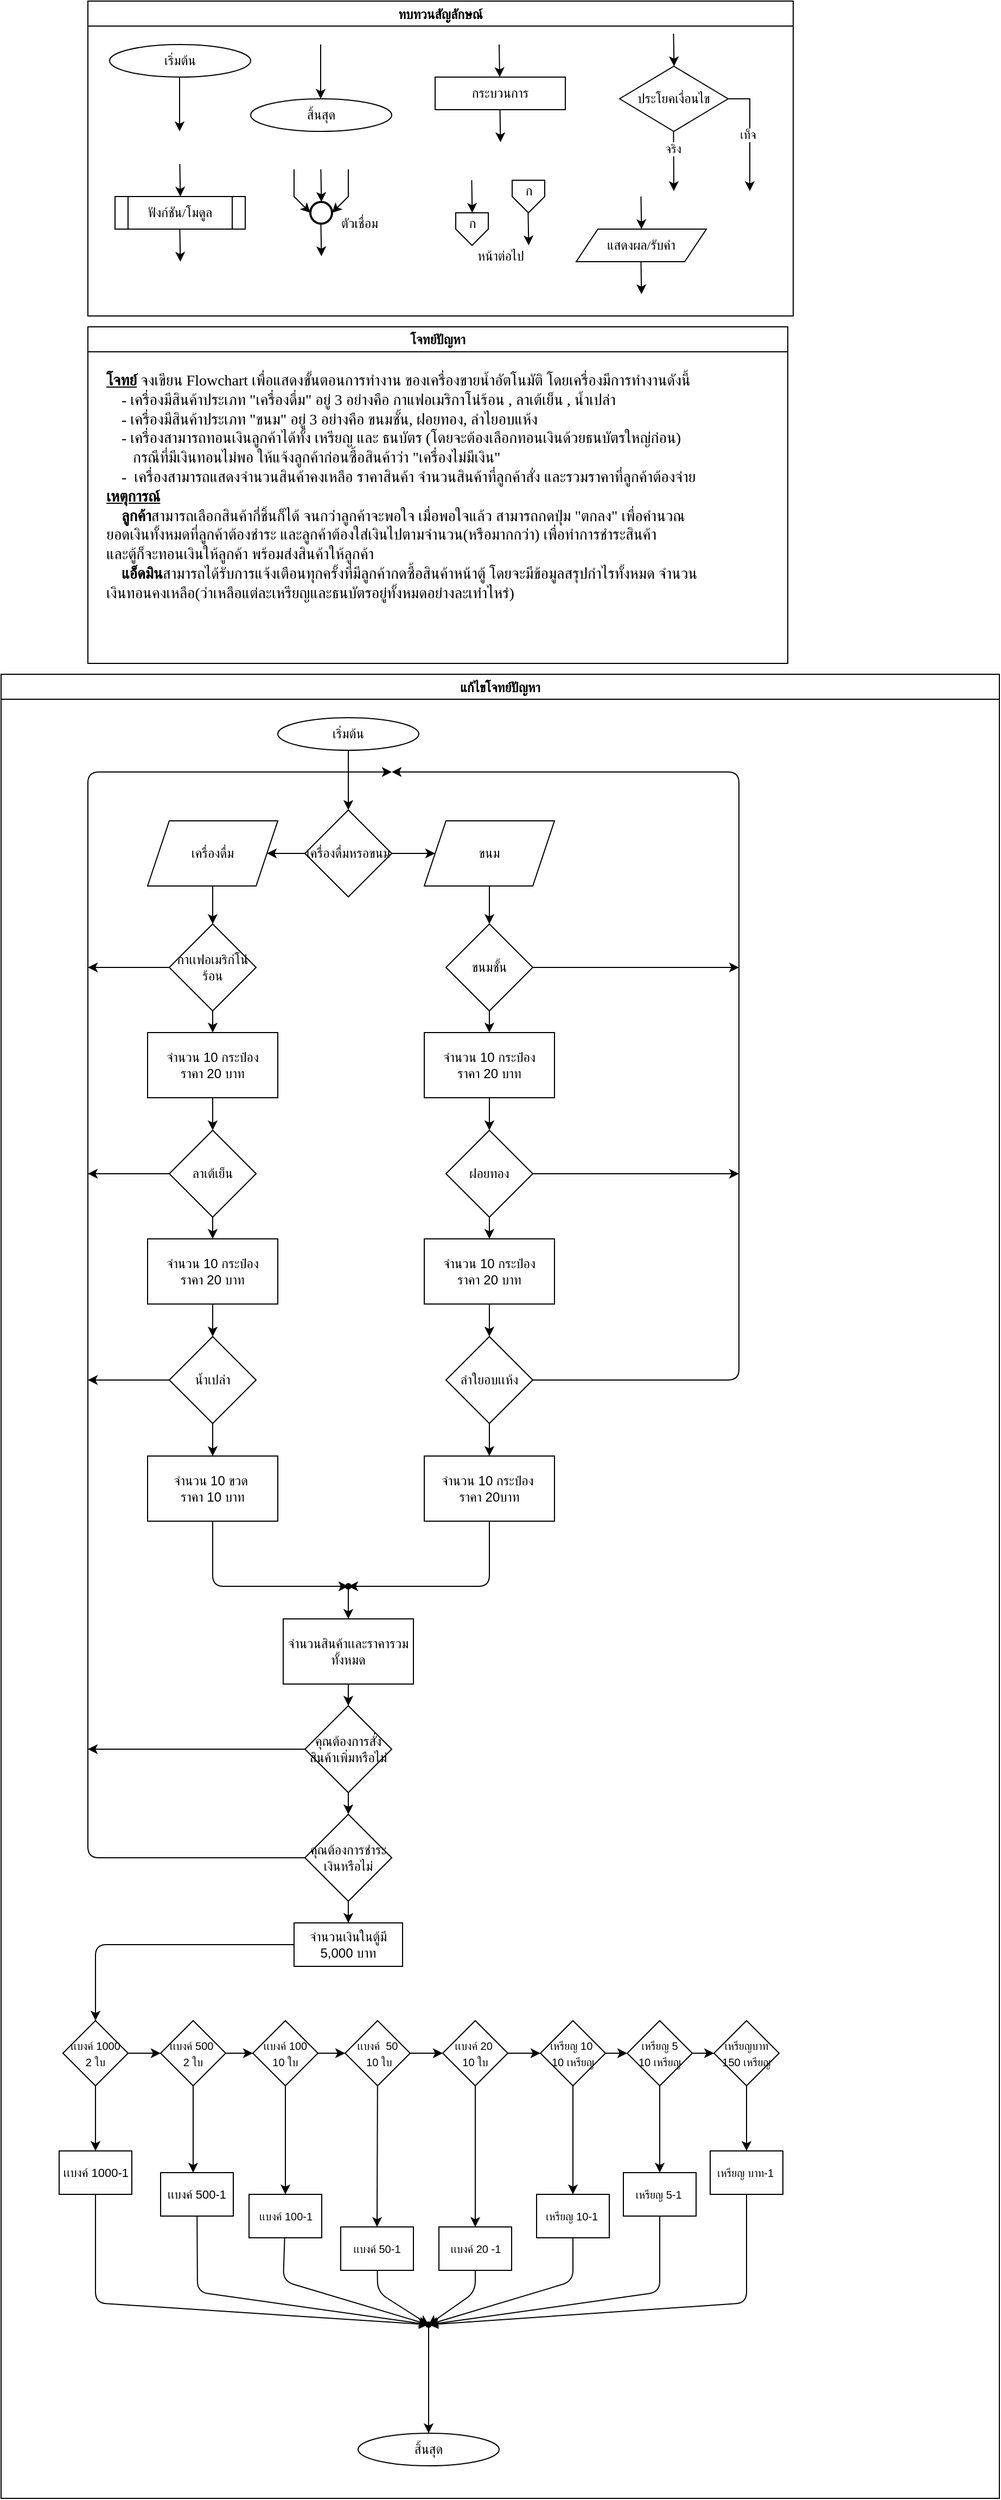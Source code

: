<mxfile>
    <diagram id="C5RBs43oDa-KdzZeNtuy" name="Page-1">
        <mxGraphModel dx="1875" dy="568" grid="1" gridSize="10" guides="1" tooltips="1" connect="1" arrows="1" fold="1" page="1" pageScale="1" pageWidth="827" pageHeight="1169" math="0" shadow="0">
            <root>
                <mxCell id="WIyWlLk6GJQsqaUBKTNV-0"/>
                <mxCell id="WIyWlLk6GJQsqaUBKTNV-1" parent="WIyWlLk6GJQsqaUBKTNV-0"/>
                <mxCell id="M7CGMbNuYNeq0SnUNNgH-6" value="ทบทวนสัญลักษณ์" style="swimlane;fontFamily=Sarabun;fontSource=https%3A%2F%2Ffonts.googleapis.com%2Fcss%3Ffamily%3DSarabun;" parent="WIyWlLk6GJQsqaUBKTNV-1" vertex="1">
                    <mxGeometry x="-720" y="20" width="650" height="290" as="geometry"/>
                </mxCell>
                <mxCell id="M7CGMbNuYNeq0SnUNNgH-2" value="&lt;font data-font-src=&quot;https://fonts.googleapis.com/css?family=Sarabun&quot; face=&quot;Sarabun&quot;&gt;เริ่มต้น&lt;/font&gt;" style="ellipse;whiteSpace=wrap;html=1;" parent="M7CGMbNuYNeq0SnUNNgH-6" vertex="1">
                    <mxGeometry x="20" y="40" width="130" height="30" as="geometry"/>
                </mxCell>
                <mxCell id="M7CGMbNuYNeq0SnUNNgH-5" value="" style="endArrow=classic;html=1;rounded=0;" parent="M7CGMbNuYNeq0SnUNNgH-6" edge="1">
                    <mxGeometry width="50" height="50" relative="1" as="geometry">
                        <mxPoint x="84.5" y="70" as="sourcePoint"/>
                        <mxPoint x="84.5" y="120" as="targetPoint"/>
                    </mxGeometry>
                </mxCell>
                <mxCell id="M7CGMbNuYNeq0SnUNNgH-3" value="&lt;font face=&quot;Sarabun&quot;&gt;สิ้นสุด&lt;/font&gt;" style="ellipse;whiteSpace=wrap;html=1;" parent="M7CGMbNuYNeq0SnUNNgH-6" vertex="1">
                    <mxGeometry x="150" y="90" width="130" height="30" as="geometry"/>
                </mxCell>
                <mxCell id="M7CGMbNuYNeq0SnUNNgH-4" value="" style="endArrow=classic;html=1;rounded=0;" parent="M7CGMbNuYNeq0SnUNNgH-6" edge="1">
                    <mxGeometry width="50" height="50" relative="1" as="geometry">
                        <mxPoint x="214.5" y="40" as="sourcePoint"/>
                        <mxPoint x="214.5" y="90" as="targetPoint"/>
                    </mxGeometry>
                </mxCell>
                <mxCell id="mvioNwK95yMqdUQ73LqQ-0" value="กระบวนการ" style="rounded=0;whiteSpace=wrap;html=1;fontFamily=Sarabun;fontSource=https%3A%2F%2Ffonts.googleapis.com%2Fcss%3Ffamily%3DSarabun;" parent="M7CGMbNuYNeq0SnUNNgH-6" vertex="1">
                    <mxGeometry x="320" y="70" width="120" height="30" as="geometry"/>
                </mxCell>
                <mxCell id="mvioNwK95yMqdUQ73LqQ-1" value="" style="endArrow=classic;html=1;rounded=0;" parent="M7CGMbNuYNeq0SnUNNgH-6" edge="1">
                    <mxGeometry width="50" height="50" relative="1" as="geometry">
                        <mxPoint x="379" y="40" as="sourcePoint"/>
                        <mxPoint x="379.5" y="70" as="targetPoint"/>
                    </mxGeometry>
                </mxCell>
                <mxCell id="mvioNwK95yMqdUQ73LqQ-2" value="" style="endArrow=classic;html=1;rounded=0;" parent="M7CGMbNuYNeq0SnUNNgH-6" edge="1">
                    <mxGeometry width="50" height="50" relative="1" as="geometry">
                        <mxPoint x="379.75" y="100" as="sourcePoint"/>
                        <mxPoint x="380.25" y="130" as="targetPoint"/>
                    </mxGeometry>
                </mxCell>
                <mxCell id="mvioNwK95yMqdUQ73LqQ-3" value="ประโยคเงื่อนไข" style="rhombus;whiteSpace=wrap;html=1;fontFamily=Sarabun;fontSource=https%3A%2F%2Ffonts.googleapis.com%2Fcss%3Ffamily%3DSarabun;" parent="M7CGMbNuYNeq0SnUNNgH-6" vertex="1">
                    <mxGeometry x="490" y="60" width="100" height="60" as="geometry"/>
                </mxCell>
                <mxCell id="mvioNwK95yMqdUQ73LqQ-4" value="" style="endArrow=classic;html=1;rounded=0;" parent="M7CGMbNuYNeq0SnUNNgH-6" edge="1">
                    <mxGeometry width="50" height="50" relative="1" as="geometry">
                        <mxPoint x="539.71" y="30" as="sourcePoint"/>
                        <mxPoint x="540.21" y="60" as="targetPoint"/>
                    </mxGeometry>
                </mxCell>
                <mxCell id="mvioNwK95yMqdUQ73LqQ-5" value="" style="endArrow=classic;html=1;rounded=0;" parent="M7CGMbNuYNeq0SnUNNgH-6" edge="1">
                    <mxGeometry width="50" height="50" relative="1" as="geometry">
                        <mxPoint x="539.71" y="120" as="sourcePoint"/>
                        <mxPoint x="540" y="175" as="targetPoint"/>
                    </mxGeometry>
                </mxCell>
                <mxCell id="mvioNwK95yMqdUQ73LqQ-7" value="จริง" style="edgeLabel;html=1;align=center;verticalAlign=middle;resizable=0;points=[];fontFamily=Sarabun;fontSource=https%3A%2F%2Ffonts.googleapis.com%2Fcss%3Ffamily%3DSarabun;" parent="mvioNwK95yMqdUQ73LqQ-5" vertex="1" connectable="0">
                    <mxGeometry x="-0.414" y="-1" relative="1" as="geometry">
                        <mxPoint as="offset"/>
                    </mxGeometry>
                </mxCell>
                <mxCell id="mvioNwK95yMqdUQ73LqQ-6" value="" style="endArrow=classic;html=1;rounded=0;exitX=1;exitY=0.5;exitDx=0;exitDy=0;" parent="M7CGMbNuYNeq0SnUNNgH-6" source="mvioNwK95yMqdUQ73LqQ-3" edge="1">
                    <mxGeometry width="50" height="50" relative="1" as="geometry">
                        <mxPoint x="620" y="95" as="sourcePoint"/>
                        <mxPoint x="610" y="175" as="targetPoint"/>
                        <Array as="points">
                            <mxPoint x="610" y="90"/>
                        </Array>
                    </mxGeometry>
                </mxCell>
                <mxCell id="mvioNwK95yMqdUQ73LqQ-8" value="&lt;font data-font-src=&quot;https://fonts.googleapis.com/css?family=Sarabun&quot; face=&quot;Sarabun&quot;&gt;เท็จ&lt;/font&gt;" style="edgeLabel;html=1;align=center;verticalAlign=middle;resizable=0;points=[];" parent="mvioNwK95yMqdUQ73LqQ-6" vertex="1" connectable="0">
                    <mxGeometry x="-0.002" y="-2" relative="1" as="geometry">
                        <mxPoint as="offset"/>
                    </mxGeometry>
                </mxCell>
                <mxCell id="mvioNwK95yMqdUQ73LqQ-9" value="&lt;font data-font-src=&quot;https://fonts.googleapis.com/css?family=Sarabun&quot; face=&quot;Sarabun&quot;&gt;ฟังก์ชัน/โมดูล&lt;/font&gt;" style="shape=process;whiteSpace=wrap;html=1;backgroundOutline=1;" parent="M7CGMbNuYNeq0SnUNNgH-6" vertex="1">
                    <mxGeometry x="25" y="180" width="120" height="30" as="geometry"/>
                </mxCell>
                <mxCell id="mvioNwK95yMqdUQ73LqQ-11" value="" style="endArrow=classic;html=1;rounded=0;" parent="M7CGMbNuYNeq0SnUNNgH-6" edge="1">
                    <mxGeometry width="50" height="50" relative="1" as="geometry">
                        <mxPoint x="84.71" y="150" as="sourcePoint"/>
                        <mxPoint x="85.21" y="180" as="targetPoint"/>
                    </mxGeometry>
                </mxCell>
                <mxCell id="mvioNwK95yMqdUQ73LqQ-12" value="" style="endArrow=classic;html=1;rounded=0;" parent="M7CGMbNuYNeq0SnUNNgH-6" edge="1">
                    <mxGeometry width="50" height="50" relative="1" as="geometry">
                        <mxPoint x="84.71" y="210" as="sourcePoint"/>
                        <mxPoint x="85.21" y="240" as="targetPoint"/>
                    </mxGeometry>
                </mxCell>
                <mxCell id="mvioNwK95yMqdUQ73LqQ-13" value="" style="strokeWidth=2;html=1;shape=mxgraph.flowchart.start_2;whiteSpace=wrap;" parent="M7CGMbNuYNeq0SnUNNgH-6" vertex="1">
                    <mxGeometry x="205" y="185" width="20" height="20" as="geometry"/>
                </mxCell>
                <mxCell id="mvioNwK95yMqdUQ73LqQ-16" value="" style="endArrow=classic;html=1;rounded=0;" parent="M7CGMbNuYNeq0SnUNNgH-6" edge="1">
                    <mxGeometry width="50" height="50" relative="1" as="geometry">
                        <mxPoint x="214.71" y="155" as="sourcePoint"/>
                        <mxPoint x="215.21" y="185" as="targetPoint"/>
                    </mxGeometry>
                </mxCell>
                <mxCell id="mvioNwK95yMqdUQ73LqQ-17" value="" style="endArrow=classic;html=1;rounded=0;entryX=0;entryY=0.5;entryDx=0;entryDy=0;entryPerimeter=0;" parent="M7CGMbNuYNeq0SnUNNgH-6" target="mvioNwK95yMqdUQ73LqQ-13" edge="1">
                    <mxGeometry width="50" height="50" relative="1" as="geometry">
                        <mxPoint x="190.0" y="155" as="sourcePoint"/>
                        <mxPoint x="190.5" y="185" as="targetPoint"/>
                        <Array as="points">
                            <mxPoint x="190" y="180"/>
                        </Array>
                    </mxGeometry>
                </mxCell>
                <mxCell id="mvioNwK95yMqdUQ73LqQ-18" value="" style="endArrow=classic;html=1;rounded=0;entryX=1;entryY=0.5;entryDx=0;entryDy=0;entryPerimeter=0;" parent="M7CGMbNuYNeq0SnUNNgH-6" target="mvioNwK95yMqdUQ73LqQ-13" edge="1">
                    <mxGeometry width="50" height="50" relative="1" as="geometry">
                        <mxPoint x="240.0" y="155" as="sourcePoint"/>
                        <mxPoint x="240.5" y="185" as="targetPoint"/>
                        <Array as="points">
                            <mxPoint x="240" y="180"/>
                        </Array>
                    </mxGeometry>
                </mxCell>
                <mxCell id="mvioNwK95yMqdUQ73LqQ-19" value="" style="endArrow=classic;html=1;rounded=0;" parent="M7CGMbNuYNeq0SnUNNgH-6" edge="1">
                    <mxGeometry width="50" height="50" relative="1" as="geometry">
                        <mxPoint x="214.71" y="205" as="sourcePoint"/>
                        <mxPoint x="215.21" y="235" as="targetPoint"/>
                    </mxGeometry>
                </mxCell>
                <mxCell id="mvioNwK95yMqdUQ73LqQ-20" value="&lt;font data-font-src=&quot;https://fonts.googleapis.com/css?family=Sarabun&quot; face=&quot;Sarabun&quot;&gt;ตัวเชื่อม&lt;/font&gt;" style="text;html=1;align=center;verticalAlign=middle;resizable=0;points=[];autosize=1;strokeColor=none;fillColor=none;" parent="M7CGMbNuYNeq0SnUNNgH-6" vertex="1">
                    <mxGeometry x="220" y="190" width="60" height="30" as="geometry"/>
                </mxCell>
                <mxCell id="mvioNwK95yMqdUQ73LqQ-25" value="" style="endArrow=classic;html=1;rounded=0;" parent="M7CGMbNuYNeq0SnUNNgH-6" edge="1">
                    <mxGeometry width="50" height="50" relative="1" as="geometry">
                        <mxPoint x="353.71" y="165" as="sourcePoint"/>
                        <mxPoint x="354.21" y="195" as="targetPoint"/>
                    </mxGeometry>
                </mxCell>
                <mxCell id="mvioNwK95yMqdUQ73LqQ-21" value="" style="verticalLabelPosition=bottom;verticalAlign=top;html=1;shape=offPageConnector;rounded=0;size=0.5;" parent="M7CGMbNuYNeq0SnUNNgH-6" vertex="1">
                    <mxGeometry x="339" y="195" width="30" height="30" as="geometry"/>
                </mxCell>
                <mxCell id="mvioNwK95yMqdUQ73LqQ-26" value="" style="endArrow=classic;html=1;rounded=0;" parent="M7CGMbNuYNeq0SnUNNgH-6" edge="1">
                    <mxGeometry width="50" height="50" relative="1" as="geometry">
                        <mxPoint x="405.71" y="195" as="sourcePoint"/>
                        <mxPoint x="406.21" y="225" as="targetPoint"/>
                    </mxGeometry>
                </mxCell>
                <mxCell id="mvioNwK95yMqdUQ73LqQ-27" value="" style="verticalLabelPosition=bottom;verticalAlign=top;html=1;shape=offPageConnector;rounded=0;size=0.5;" parent="M7CGMbNuYNeq0SnUNNgH-6" vertex="1">
                    <mxGeometry x="391" y="165" width="30" height="30" as="geometry"/>
                </mxCell>
                <mxCell id="mvioNwK95yMqdUQ73LqQ-28" value="หน้าต่อไป" style="text;html=1;align=center;verticalAlign=middle;resizable=0;points=[];autosize=1;strokeColor=none;fillColor=none;fontFamily=Sarabun;fontSource=https%3A%2F%2Ffonts.googleapis.com%2Fcss%3Ffamily%3DSarabun;" parent="M7CGMbNuYNeq0SnUNNgH-6" vertex="1">
                    <mxGeometry x="345" y="220" width="70" height="30" as="geometry"/>
                </mxCell>
                <mxCell id="mvioNwK95yMqdUQ73LqQ-29" value="ก" style="text;html=1;align=center;verticalAlign=middle;resizable=0;points=[];autosize=1;strokeColor=none;fillColor=none;fontFamily=Sarabun;fontSource=https%3A%2F%2Ffonts.googleapis.com%2Fcss%3Ffamily%3DSarabun;" parent="M7CGMbNuYNeq0SnUNNgH-6" vertex="1">
                    <mxGeometry x="339" y="190" width="30" height="30" as="geometry"/>
                </mxCell>
                <mxCell id="mvioNwK95yMqdUQ73LqQ-30" value="ก" style="text;html=1;align=center;verticalAlign=middle;resizable=0;points=[];autosize=1;strokeColor=none;fillColor=none;fontFamily=Sarabun;fontSource=https%3A%2F%2Ffonts.googleapis.com%2Fcss%3Ffamily%3DSarabun;" parent="M7CGMbNuYNeq0SnUNNgH-6" vertex="1">
                    <mxGeometry x="391" y="160" width="30" height="30" as="geometry"/>
                </mxCell>
                <mxCell id="mvioNwK95yMqdUQ73LqQ-32" value="แสดงผล/รับค่า" style="shape=parallelogram;perimeter=parallelogramPerimeter;whiteSpace=wrap;html=1;fixedSize=1;fontFamily=Sarabun;fontSource=https%3A%2F%2Ffonts.googleapis.com%2Fcss%3Ffamily%3DSarabun;" parent="M7CGMbNuYNeq0SnUNNgH-6" vertex="1">
                    <mxGeometry x="450" y="210" width="120" height="30" as="geometry"/>
                </mxCell>
                <mxCell id="mvioNwK95yMqdUQ73LqQ-33" value="" style="endArrow=classic;html=1;rounded=0;" parent="M7CGMbNuYNeq0SnUNNgH-6" edge="1">
                    <mxGeometry width="50" height="50" relative="1" as="geometry">
                        <mxPoint x="509.71" y="180" as="sourcePoint"/>
                        <mxPoint x="510.21" y="210" as="targetPoint"/>
                    </mxGeometry>
                </mxCell>
                <mxCell id="mvioNwK95yMqdUQ73LqQ-34" value="" style="endArrow=classic;html=1;rounded=0;" parent="M7CGMbNuYNeq0SnUNNgH-6" edge="1">
                    <mxGeometry width="50" height="50" relative="1" as="geometry">
                        <mxPoint x="509.71" y="240" as="sourcePoint"/>
                        <mxPoint x="510.21" y="270" as="targetPoint"/>
                    </mxGeometry>
                </mxCell>
                <mxCell id="mvioNwK95yMqdUQ73LqQ-36" value="แก้ไขโจทย์ปัญหา" style="swimlane;fontFamily=Sarabun;fontSource=https%3A%2F%2Ffonts.googleapis.com%2Fcss%3Ffamily%3DSarabun;" parent="WIyWlLk6GJQsqaUBKTNV-1" vertex="1">
                    <mxGeometry x="-800" y="640" width="920" height="1680" as="geometry"/>
                </mxCell>
                <mxCell id="1" value="" style="edgeStyle=none;html=1;" parent="mvioNwK95yMqdUQ73LqQ-36" source="mvioNwK95yMqdUQ73LqQ-35" target="0" edge="1">
                    <mxGeometry relative="1" as="geometry"/>
                </mxCell>
                <mxCell id="mvioNwK95yMqdUQ73LqQ-35" value="&lt;font data-font-src=&quot;https://fonts.googleapis.com/css?family=Sarabun&quot; face=&quot;Sarabun&quot;&gt;เริ่มต้น&lt;/font&gt;" style="ellipse;whiteSpace=wrap;html=1;" parent="mvioNwK95yMqdUQ73LqQ-36" vertex="1">
                    <mxGeometry x="255" y="40" width="130" height="30" as="geometry"/>
                </mxCell>
                <mxCell id="mvioNwK95yMqdUQ73LqQ-69" value="&lt;font face=&quot;Sarabun&quot;&gt;สิ้นสุด&lt;/font&gt;" style="ellipse;whiteSpace=wrap;html=1;" parent="mvioNwK95yMqdUQ73LqQ-36" vertex="1">
                    <mxGeometry x="329" y="1620" width="130" height="30" as="geometry"/>
                </mxCell>
                <mxCell id="8" value="" style="edgeStyle=none;html=1;" parent="mvioNwK95yMqdUQ73LqQ-36" source="0" target="7" edge="1">
                    <mxGeometry relative="1" as="geometry"/>
                </mxCell>
                <mxCell id="11" value="" style="edgeStyle=none;html=1;" parent="mvioNwK95yMqdUQ73LqQ-36" source="0" target="6" edge="1">
                    <mxGeometry relative="1" as="geometry"/>
                </mxCell>
                <mxCell id="0" value="เครื่องดื่มหรอขนม" style="rhombus;whiteSpace=wrap;html=1;" parent="mvioNwK95yMqdUQ73LqQ-36" vertex="1">
                    <mxGeometry x="280" y="125" width="80" height="80" as="geometry"/>
                </mxCell>
                <mxCell id="13" value="" style="edgeStyle=none;html=1;" parent="mvioNwK95yMqdUQ73LqQ-36" source="7" target="12" edge="1">
                    <mxGeometry relative="1" as="geometry"/>
                </mxCell>
                <mxCell id="7" value="เครื่องดื่ม" style="shape=parallelogram;perimeter=parallelogramPerimeter;whiteSpace=wrap;html=1;fixedSize=1;" parent="mvioNwK95yMqdUQ73LqQ-36" vertex="1">
                    <mxGeometry x="135" y="135" width="120" height="60" as="geometry"/>
                </mxCell>
                <mxCell id="39" value="" style="edgeStyle=none;html=1;" parent="mvioNwK95yMqdUQ73LqQ-36" source="6" target="27" edge="1">
                    <mxGeometry relative="1" as="geometry"/>
                </mxCell>
                <mxCell id="6" value="ขนม" style="shape=parallelogram;perimeter=parallelogramPerimeter;whiteSpace=wrap;html=1;fixedSize=1;" parent="mvioNwK95yMqdUQ73LqQ-36" vertex="1">
                    <mxGeometry x="390" y="135" width="120" height="60" as="geometry"/>
                </mxCell>
                <mxCell id="17" value="" style="edgeStyle=none;html=1;" parent="mvioNwK95yMqdUQ73LqQ-36" source="12" target="16" edge="1">
                    <mxGeometry relative="1" as="geometry"/>
                </mxCell>
                <mxCell id="12" value="กาเเฟอเมริก่โน่ร้อน" style="rhombus;whiteSpace=wrap;html=1;" parent="mvioNwK95yMqdUQ73LqQ-36" vertex="1">
                    <mxGeometry x="155" y="230" width="80" height="80" as="geometry"/>
                </mxCell>
                <mxCell id="19" value="" style="edgeStyle=none;html=1;" parent="mvioNwK95yMqdUQ73LqQ-36" source="16" target="18" edge="1">
                    <mxGeometry relative="1" as="geometry"/>
                </mxCell>
                <mxCell id="16" value="จำนวน 10 กระป๋อง&lt;br&gt;ราคา 20 บาท" style="whiteSpace=wrap;html=1;" parent="mvioNwK95yMqdUQ73LqQ-36" vertex="1">
                    <mxGeometry x="135" y="330" width="120" height="60" as="geometry"/>
                </mxCell>
                <mxCell id="21" value="" style="edgeStyle=none;html=1;" parent="mvioNwK95yMqdUQ73LqQ-36" source="18" target="20" edge="1">
                    <mxGeometry relative="1" as="geometry"/>
                </mxCell>
                <mxCell id="18" value="ลาเต้เย็น" style="rhombus;whiteSpace=wrap;html=1;" parent="mvioNwK95yMqdUQ73LqQ-36" vertex="1">
                    <mxGeometry x="155" y="420" width="80" height="80" as="geometry"/>
                </mxCell>
                <mxCell id="23" value="" style="edgeStyle=none;html=1;" parent="mvioNwK95yMqdUQ73LqQ-36" source="20" target="22" edge="1">
                    <mxGeometry relative="1" as="geometry"/>
                </mxCell>
                <mxCell id="20" value="จำนวน 10 กระป๋อง&lt;br&gt;ราคา 20 บาท" style="whiteSpace=wrap;html=1;" parent="mvioNwK95yMqdUQ73LqQ-36" vertex="1">
                    <mxGeometry x="135" y="520" width="120" height="60" as="geometry"/>
                </mxCell>
                <mxCell id="25" value="" style="edgeStyle=none;html=1;" parent="mvioNwK95yMqdUQ73LqQ-36" source="22" target="24" edge="1">
                    <mxGeometry relative="1" as="geometry"/>
                </mxCell>
                <mxCell id="22" value="น้ำเปล่า" style="rhombus;whiteSpace=wrap;html=1;" parent="mvioNwK95yMqdUQ73LqQ-36" vertex="1">
                    <mxGeometry x="155" y="610" width="80" height="80" as="geometry"/>
                </mxCell>
                <mxCell id="42" style="edgeStyle=none;html=1;entryX=0.688;entryY=1.053;entryDx=0;entryDy=0;entryPerimeter=0;" parent="mvioNwK95yMqdUQ73LqQ-36" source="24" target="41" edge="1">
                    <mxGeometry relative="1" as="geometry">
                        <Array as="points">
                            <mxPoint x="195" y="840"/>
                        </Array>
                    </mxGeometry>
                </mxCell>
                <mxCell id="24" value="จำนวน 10 ขวด&amp;nbsp;&lt;br&gt;ราคา 10 บาท" style="whiteSpace=wrap;html=1;" parent="mvioNwK95yMqdUQ73LqQ-36" vertex="1">
                    <mxGeometry x="135" y="720" width="120" height="60" as="geometry"/>
                </mxCell>
                <mxCell id="27" value="ขนมชั้น" style="rhombus;whiteSpace=wrap;html=1;" parent="mvioNwK95yMqdUQ73LqQ-36" vertex="1">
                    <mxGeometry x="410" y="230" width="80" height="80" as="geometry"/>
                </mxCell>
                <mxCell id="29" value="จำนวน 10 กระป๋อง&lt;br&gt;ราคา 20 บาท" style="whiteSpace=wrap;html=1;" parent="mvioNwK95yMqdUQ73LqQ-36" vertex="1">
                    <mxGeometry x="390" y="330" width="120" height="60" as="geometry"/>
                </mxCell>
                <mxCell id="26" value="" style="edgeStyle=none;html=1;" parent="mvioNwK95yMqdUQ73LqQ-36" source="27" target="29" edge="1">
                    <mxGeometry relative="1" as="geometry"/>
                </mxCell>
                <mxCell id="31" value="ฝอยทอง" style="rhombus;whiteSpace=wrap;html=1;" parent="mvioNwK95yMqdUQ73LqQ-36" vertex="1">
                    <mxGeometry x="410" y="420" width="80" height="80" as="geometry"/>
                </mxCell>
                <mxCell id="28" value="" style="edgeStyle=none;html=1;" parent="mvioNwK95yMqdUQ73LqQ-36" source="29" target="31" edge="1">
                    <mxGeometry relative="1" as="geometry"/>
                </mxCell>
                <mxCell id="33" value="จำนวน 10 กระป๋อง&lt;br&gt;ราคา 20 บาท" style="whiteSpace=wrap;html=1;" parent="mvioNwK95yMqdUQ73LqQ-36" vertex="1">
                    <mxGeometry x="390" y="520" width="120" height="60" as="geometry"/>
                </mxCell>
                <mxCell id="30" value="" style="edgeStyle=none;html=1;" parent="mvioNwK95yMqdUQ73LqQ-36" source="31" target="33" edge="1">
                    <mxGeometry relative="1" as="geometry"/>
                </mxCell>
                <mxCell id="35" value="ลำใยอบเเห้ง" style="rhombus;whiteSpace=wrap;html=1;" parent="mvioNwK95yMqdUQ73LqQ-36" vertex="1">
                    <mxGeometry x="410" y="610" width="80" height="80" as="geometry"/>
                </mxCell>
                <mxCell id="32" value="" style="edgeStyle=none;html=1;" parent="mvioNwK95yMqdUQ73LqQ-36" source="33" target="35" edge="1">
                    <mxGeometry relative="1" as="geometry"/>
                </mxCell>
                <mxCell id="43" style="edgeStyle=none;html=1;entryX=1.159;entryY=0.488;entryDx=0;entryDy=0;entryPerimeter=0;" parent="mvioNwK95yMqdUQ73LqQ-36" source="36" target="41" edge="1">
                    <mxGeometry relative="1" as="geometry">
                        <Array as="points">
                            <mxPoint x="450" y="840"/>
                        </Array>
                    </mxGeometry>
                </mxCell>
                <mxCell id="36" value="จำนวน 10 กระป๋อง&amp;nbsp;&lt;br&gt;ราคา 20บาท" style="whiteSpace=wrap;html=1;" parent="mvioNwK95yMqdUQ73LqQ-36" vertex="1">
                    <mxGeometry x="390" y="720" width="120" height="60" as="geometry"/>
                </mxCell>
                <mxCell id="34" value="" style="edgeStyle=none;html=1;" parent="mvioNwK95yMqdUQ73LqQ-36" source="35" target="36" edge="1">
                    <mxGeometry relative="1" as="geometry"/>
                </mxCell>
                <mxCell id="45" value="" style="edgeStyle=none;html=1;" parent="mvioNwK95yMqdUQ73LqQ-36" source="41" target="44" edge="1">
                    <mxGeometry relative="1" as="geometry"/>
                </mxCell>
                <mxCell id="41" value="" style="shape=waypoint;sketch=0;fillStyle=solid;size=6;pointerEvents=1;points=[];fillColor=none;resizable=0;rotatable=0;perimeter=centerPerimeter;snapToPoint=1;" parent="mvioNwK95yMqdUQ73LqQ-36" vertex="1">
                    <mxGeometry x="310" y="830" width="20" height="20" as="geometry"/>
                </mxCell>
                <mxCell id="47" value="" style="edgeStyle=none;html=1;" parent="mvioNwK95yMqdUQ73LqQ-36" source="44" target="46" edge="1">
                    <mxGeometry relative="1" as="geometry"/>
                </mxCell>
                <mxCell id="44" value="จำนวนสินค้าเเละราคารวมทั้งหมด" style="whiteSpace=wrap;html=1;fillColor=none;sketch=0;fillStyle=solid;" parent="mvioNwK95yMqdUQ73LqQ-36" vertex="1">
                    <mxGeometry x="260" y="870" width="120" height="60" as="geometry"/>
                </mxCell>
                <mxCell id="49" value="" style="edgeStyle=none;html=1;" parent="mvioNwK95yMqdUQ73LqQ-36" source="46" target="48" edge="1">
                    <mxGeometry relative="1" as="geometry"/>
                </mxCell>
                <mxCell id="46" value="คุณต้องการสั่งสินค้าเพิ่มหรือไม่" style="rhombus;whiteSpace=wrap;html=1;fillColor=none;sketch=0;fillStyle=solid;" parent="mvioNwK95yMqdUQ73LqQ-36" vertex="1">
                    <mxGeometry x="280" y="950" width="80" height="80" as="geometry"/>
                </mxCell>
                <mxCell id="86" value="" style="edgeStyle=none;html=1;" parent="mvioNwK95yMqdUQ73LqQ-36" source="48" target="85" edge="1">
                    <mxGeometry relative="1" as="geometry"/>
                </mxCell>
                <mxCell id="48" value="คุณต้องการชำระเงินหรือไม่" style="rhombus;whiteSpace=wrap;html=1;fillColor=none;sketch=0;fillStyle=solid;" parent="mvioNwK95yMqdUQ73LqQ-36" vertex="1">
                    <mxGeometry x="280" y="1050" width="80" height="80" as="geometry"/>
                </mxCell>
                <mxCell id="70" value="" style="edgeStyle=none;html=1;" parent="mvioNwK95yMqdUQ73LqQ-36" source="68" target="69" edge="1">
                    <mxGeometry relative="1" as="geometry"/>
                </mxCell>
                <mxCell id="89" value="" style="edgeStyle=none;html=1;fontSize=10;" parent="mvioNwK95yMqdUQ73LqQ-36" source="68" target="88" edge="1">
                    <mxGeometry relative="1" as="geometry"/>
                </mxCell>
                <mxCell id="68" value="&lt;font style=&quot;font-size: 10px;&quot;&gt;เเบงค์ 1000&lt;br&gt;2 ใบ&lt;/font&gt;" style="rhombus;whiteSpace=wrap;html=1;" parent="mvioNwK95yMqdUQ73LqQ-36" vertex="1">
                    <mxGeometry x="57" y="1240" width="60" height="60" as="geometry"/>
                </mxCell>
                <mxCell id="72" value="" style="edgeStyle=none;html=1;" parent="mvioNwK95yMqdUQ73LqQ-36" source="69" target="71" edge="1">
                    <mxGeometry relative="1" as="geometry"/>
                </mxCell>
                <mxCell id="69" value="&lt;font style=&quot;font-size: 10px;&quot;&gt;เเบงค์ 500&amp;nbsp;&lt;br&gt;2 ใบ&lt;/font&gt;" style="rhombus;whiteSpace=wrap;html=1;" parent="mvioNwK95yMqdUQ73LqQ-36" vertex="1">
                    <mxGeometry x="147" y="1240" width="60" height="60" as="geometry"/>
                </mxCell>
                <mxCell id="74" value="" style="edgeStyle=none;html=1;" parent="mvioNwK95yMqdUQ73LqQ-36" source="71" target="73" edge="1">
                    <mxGeometry relative="1" as="geometry"/>
                </mxCell>
                <mxCell id="99" style="edgeStyle=none;html=1;entryX=0.5;entryY=0;entryDx=0;entryDy=0;fontSize=10;" parent="mvioNwK95yMqdUQ73LqQ-36" source="71" target="96" edge="1">
                    <mxGeometry relative="1" as="geometry"/>
                </mxCell>
                <mxCell id="71" value="&lt;font style=&quot;font-size: 10px;&quot;&gt;เเบงค์ 100&lt;br&gt;10 ใบ&lt;/font&gt;" style="rhombus;whiteSpace=wrap;html=1;" parent="mvioNwK95yMqdUQ73LqQ-36" vertex="1">
                    <mxGeometry x="232" y="1240" width="60" height="60" as="geometry"/>
                </mxCell>
                <mxCell id="76" value="" style="edgeStyle=none;html=1;" parent="mvioNwK95yMqdUQ73LqQ-36" source="73" target="75" edge="1">
                    <mxGeometry relative="1" as="geometry"/>
                </mxCell>
                <mxCell id="100" style="edgeStyle=none;html=1;entryX=0.5;entryY=0;entryDx=0;entryDy=0;fontSize=10;" parent="mvioNwK95yMqdUQ73LqQ-36" source="73" target="95" edge="1">
                    <mxGeometry relative="1" as="geometry"/>
                </mxCell>
                <mxCell id="73" value="&lt;font style=&quot;font-size: 10px;&quot;&gt;เเบงค์&amp;nbsp; 50&lt;br&gt;&amp;nbsp;10 ใบ&lt;/font&gt;" style="rhombus;whiteSpace=wrap;html=1;" parent="mvioNwK95yMqdUQ73LqQ-36" vertex="1">
                    <mxGeometry x="317" y="1240" width="60" height="60" as="geometry"/>
                </mxCell>
                <mxCell id="78" value="" style="edgeStyle=none;html=1;" parent="mvioNwK95yMqdUQ73LqQ-36" source="75" target="77" edge="1">
                    <mxGeometry relative="1" as="geometry"/>
                </mxCell>
                <mxCell id="101" style="edgeStyle=none;html=1;entryX=0.5;entryY=0;entryDx=0;entryDy=0;fontSize=10;" parent="mvioNwK95yMqdUQ73LqQ-36" source="75" target="91" edge="1">
                    <mxGeometry relative="1" as="geometry"/>
                </mxCell>
                <mxCell id="75" value="&lt;font style=&quot;font-size: 10px;&quot;&gt;เเบงค์ 20&amp;nbsp;&lt;br&gt;10 ใบ&lt;/font&gt;" style="rhombus;whiteSpace=wrap;html=1;" parent="mvioNwK95yMqdUQ73LqQ-36" vertex="1">
                    <mxGeometry x="407" y="1240" width="60" height="60" as="geometry"/>
                </mxCell>
                <mxCell id="80" value="" style="edgeStyle=none;html=1;" parent="mvioNwK95yMqdUQ73LqQ-36" source="77" target="79" edge="1">
                    <mxGeometry relative="1" as="geometry"/>
                </mxCell>
                <mxCell id="102" style="edgeStyle=none;html=1;entryX=0.5;entryY=0;entryDx=0;entryDy=0;fontSize=10;" parent="mvioNwK95yMqdUQ73LqQ-36" source="77" target="93" edge="1">
                    <mxGeometry relative="1" as="geometry"/>
                </mxCell>
                <mxCell id="77" value="&lt;font style=&quot;font-size: 10px;&quot;&gt;เหรียญ 10&amp;nbsp;&lt;br&gt;10 เหรียญ&lt;/font&gt;" style="rhombus;whiteSpace=wrap;html=1;" parent="mvioNwK95yMqdUQ73LqQ-36" vertex="1">
                    <mxGeometry x="497" y="1240" width="60" height="60" as="geometry"/>
                </mxCell>
                <mxCell id="82" value="" style="edgeStyle=none;html=1;" parent="mvioNwK95yMqdUQ73LqQ-36" source="79" target="81" edge="1">
                    <mxGeometry relative="1" as="geometry"/>
                </mxCell>
                <mxCell id="103" style="edgeStyle=none;html=1;entryX=0.5;entryY=0;entryDx=0;entryDy=0;fontSize=10;" parent="mvioNwK95yMqdUQ73LqQ-36" source="79" target="92" edge="1">
                    <mxGeometry relative="1" as="geometry"/>
                </mxCell>
                <mxCell id="79" value="&lt;font style=&quot;font-size: 10px;&quot;&gt;เหรียญ 5&lt;br&gt;10 เหรียญ&lt;/font&gt;" style="rhombus;whiteSpace=wrap;html=1;" parent="mvioNwK95yMqdUQ73LqQ-36" vertex="1">
                    <mxGeometry x="577" y="1240" width="60" height="60" as="geometry"/>
                </mxCell>
                <mxCell id="104" style="edgeStyle=none;html=1;entryX=0.5;entryY=0;entryDx=0;entryDy=0;fontSize=10;" parent="mvioNwK95yMqdUQ73LqQ-36" source="81" target="97" edge="1">
                    <mxGeometry relative="1" as="geometry"/>
                </mxCell>
                <mxCell id="81" value="&lt;font style=&quot;font-size: 10px;&quot;&gt;เหรียญบาท&lt;br&gt;150 เหรียญ&lt;/font&gt;" style="rhombus;whiteSpace=wrap;html=1;" parent="mvioNwK95yMqdUQ73LqQ-36" vertex="1">
                    <mxGeometry x="657" y="1240" width="60" height="60" as="geometry"/>
                </mxCell>
                <mxCell id="87" value="" style="edgeStyle=none;html=1;entryX=0.5;entryY=0;entryDx=0;entryDy=0;" parent="mvioNwK95yMqdUQ73LqQ-36" source="85" target="68" edge="1">
                    <mxGeometry relative="1" as="geometry">
                        <mxPoint x="90" y="1170" as="targetPoint"/>
                        <Array as="points">
                            <mxPoint x="87" y="1170"/>
                        </Array>
                    </mxGeometry>
                </mxCell>
                <mxCell id="85" value="จำนวนเงินในตู้มี 5,000 บาท" style="whiteSpace=wrap;html=1;fillColor=none;sketch=0;fillStyle=solid;" parent="mvioNwK95yMqdUQ73LqQ-36" vertex="1">
                    <mxGeometry x="270" y="1150" width="100" height="40" as="geometry"/>
                </mxCell>
                <mxCell id="111" style="edgeStyle=none;html=1;entryX=0.569;entryY=0.688;entryDx=0;entryDy=0;entryPerimeter=0;fontSize=10;" parent="mvioNwK95yMqdUQ73LqQ-36" source="88" target="105" edge="1">
                    <mxGeometry relative="1" as="geometry">
                        <Array as="points">
                            <mxPoint x="87" y="1500"/>
                        </Array>
                    </mxGeometry>
                </mxCell>
                <mxCell id="88" value="&lt;font style=&quot;font-size: 11px;&quot;&gt;เเบงค์ 1000-1&lt;/font&gt;" style="whiteSpace=wrap;html=1;" parent="mvioNwK95yMqdUQ73LqQ-36" vertex="1">
                    <mxGeometry x="53.5" y="1360" width="67" height="40" as="geometry"/>
                </mxCell>
                <mxCell id="110" style="edgeStyle=none;html=1;entryX=0.607;entryY=0.764;entryDx=0;entryDy=0;entryPerimeter=0;fontSize=10;" parent="mvioNwK95yMqdUQ73LqQ-36" source="90" target="105" edge="1">
                    <mxGeometry relative="1" as="geometry">
                        <Array as="points">
                            <mxPoint x="181" y="1490"/>
                        </Array>
                    </mxGeometry>
                </mxCell>
                <mxCell id="90" value="&lt;font style=&quot;font-size: 11px;&quot;&gt;เเบงค์ 500-1&lt;/font&gt;" style="whiteSpace=wrap;html=1;" parent="mvioNwK95yMqdUQ73LqQ-36" vertex="1">
                    <mxGeometry x="147" y="1380" width="67" height="40" as="geometry"/>
                </mxCell>
                <mxCell id="108" style="edgeStyle=none;html=1;entryX=0.34;entryY=0.993;entryDx=0;entryDy=0;entryPerimeter=0;fontSize=10;" parent="mvioNwK95yMqdUQ73LqQ-36" source="96" target="105" edge="1">
                    <mxGeometry relative="1" as="geometry">
                        <Array as="points">
                            <mxPoint x="260" y="1480"/>
                        </Array>
                    </mxGeometry>
                </mxCell>
                <mxCell id="96" value="&lt;font style=&quot;font-size: 10px;&quot;&gt;เเบงค์ 100-1&lt;/font&gt;" style="whiteSpace=wrap;html=1;" parent="mvioNwK95yMqdUQ73LqQ-36" vertex="1">
                    <mxGeometry x="228.5" y="1400" width="67" height="40" as="geometry"/>
                </mxCell>
                <mxCell id="106" style="edgeStyle=none;html=1;entryX=0.379;entryY=0.345;entryDx=0;entryDy=0;entryPerimeter=0;fontSize=10;" parent="mvioNwK95yMqdUQ73LqQ-36" source="95" target="105" edge="1">
                    <mxGeometry relative="1" as="geometry">
                        <Array as="points">
                            <mxPoint x="347" y="1490"/>
                        </Array>
                    </mxGeometry>
                </mxCell>
                <mxCell id="95" value="&lt;font style=&quot;font-size: 10px;&quot;&gt;เเบงค์ 50-1&lt;/font&gt;" style="whiteSpace=wrap;html=1;" parent="mvioNwK95yMqdUQ73LqQ-36" vertex="1">
                    <mxGeometry x="313" y="1430" width="67" height="40" as="geometry"/>
                </mxCell>
                <mxCell id="109" style="edgeStyle=none;html=1;entryX=1.179;entryY=0.383;entryDx=0;entryDy=0;entryPerimeter=0;fontSize=10;" parent="mvioNwK95yMqdUQ73LqQ-36" source="93" target="105" edge="1">
                    <mxGeometry relative="1" as="geometry">
                        <Array as="points">
                            <mxPoint x="527" y="1480"/>
                        </Array>
                    </mxGeometry>
                </mxCell>
                <mxCell id="93" value="&lt;span style=&quot;font-size: 10px;&quot;&gt;เหรียญ 10-1&amp;nbsp;&lt;/span&gt;" style="whiteSpace=wrap;html=1;" parent="mvioNwK95yMqdUQ73LqQ-36" vertex="1">
                    <mxGeometry x="493.5" y="1400" width="67" height="40" as="geometry"/>
                </mxCell>
                <mxCell id="107" style="edgeStyle=none;html=1;fontSize=10;" parent="mvioNwK95yMqdUQ73LqQ-36" source="91" target="105" edge="1">
                    <mxGeometry relative="1" as="geometry">
                        <Array as="points">
                            <mxPoint x="437" y="1490"/>
                        </Array>
                    </mxGeometry>
                </mxCell>
                <mxCell id="91" value="&lt;font style=&quot;font-size: 10px;&quot;&gt;เเบงค์ 20 -1&lt;/font&gt;" style="whiteSpace=wrap;html=1;" parent="mvioNwK95yMqdUQ73LqQ-36" vertex="1">
                    <mxGeometry x="403.5" y="1430" width="67" height="40" as="geometry"/>
                </mxCell>
                <mxCell id="112" style="edgeStyle=none;html=1;entryX=1.064;entryY=0.764;entryDx=0;entryDy=0;entryPerimeter=0;fontSize=10;" parent="mvioNwK95yMqdUQ73LqQ-36" source="92" target="105" edge="1">
                    <mxGeometry relative="1" as="geometry">
                        <Array as="points">
                            <mxPoint x="607" y="1490"/>
                        </Array>
                    </mxGeometry>
                </mxCell>
                <mxCell id="92" value="&lt;span style=&quot;font-size: 10px;&quot;&gt;เหรียญ 5-1&amp;nbsp;&lt;/span&gt;" style="whiteSpace=wrap;html=1;" parent="mvioNwK95yMqdUQ73LqQ-36" vertex="1">
                    <mxGeometry x="573.5" y="1380" width="67" height="40" as="geometry"/>
                </mxCell>
                <mxCell id="115" style="edgeStyle=none;html=1;entryX=0.417;entryY=0.612;entryDx=0;entryDy=0;entryPerimeter=0;fontSize=10;" parent="mvioNwK95yMqdUQ73LqQ-36" source="97" target="105" edge="1">
                    <mxGeometry relative="1" as="geometry">
                        <Array as="points">
                            <mxPoint x="687" y="1500"/>
                        </Array>
                    </mxGeometry>
                </mxCell>
                <mxCell id="97" value="&lt;span style=&quot;font-size: 10px;&quot;&gt;เหรียญ บาท-1&amp;nbsp;&lt;/span&gt;" style="whiteSpace=wrap;html=1;" parent="mvioNwK95yMqdUQ73LqQ-36" vertex="1">
                    <mxGeometry x="653.5" y="1360" width="67" height="40" as="geometry"/>
                </mxCell>
                <mxCell id="116" style="edgeStyle=none;html=1;entryX=0.5;entryY=0;entryDx=0;entryDy=0;fontSize=10;" parent="mvioNwK95yMqdUQ73LqQ-36" source="105" target="mvioNwK95yMqdUQ73LqQ-69" edge="1">
                    <mxGeometry relative="1" as="geometry"/>
                </mxCell>
                <mxCell id="105" value="" style="shape=waypoint;sketch=0;fillStyle=solid;size=6;pointerEvents=1;points=[];fillColor=none;resizable=0;rotatable=0;perimeter=centerPerimeter;snapToPoint=1;fontSize=10;" parent="mvioNwK95yMqdUQ73LqQ-36" vertex="1">
                    <mxGeometry x="384" y="1510" width="20" height="20" as="geometry"/>
                </mxCell>
                <mxCell id="mvioNwK95yMqdUQ73LqQ-70" value="&lt;font data-font-src=&quot;https://fonts.googleapis.com/css?family=Sarabun&quot; face=&quot;Sarabun&quot;&gt;โจทย์ปัญหา&lt;/font&gt;" style="swimlane;whiteSpace=wrap;html=1;" parent="WIyWlLk6GJQsqaUBKTNV-1" vertex="1">
                    <mxGeometry x="-720" y="320" width="645" height="310" as="geometry"/>
                </mxCell>
                <mxCell id="mvioNwK95yMqdUQ73LqQ-71" value="&lt;p style=&quot;line-height: 120%;&quot;&gt;&lt;font data-font-src=&quot;https://fonts.googleapis.com/css?family=Sarabun&quot; face=&quot;Sarabun&quot; style=&quot;font-size: 14px;&quot;&gt;&lt;b&gt;&lt;u&gt;โจทย์&lt;/u&gt;&lt;/b&gt; จงเขียน Flowchart เพื่อแสดงขั้นตอนการทำงาน ของเครื่องขายน้ำอัตโนมัติ โดยเครื่องมีการทำงานดังนี้&lt;br&gt;&amp;nbsp; &amp;nbsp; - เครื่องมีสินค้าประเภท &quot;เครื่องดื่ม&quot; อยู่ 3 อย่างคือ กาแฟอเมริกาโน่ร้อน , ลาเต้เย็น , น้ำเปล่า&lt;br&gt;&amp;nbsp; &amp;nbsp; - เครื่องมีสินค้าประเภท &quot;ขนม&quot; อยู่ 3 อย่างคือ ขนมชั้น, ฝอยทอง, ลำไยอบแห้ง&lt;br&gt;&amp;nbsp; &amp;nbsp; - เครื่องสามารถทอนเงินลูกค้าได้ทั้ง เหรียญ และ ธนบัตร (โดยจะต้องเลือกทอนเงินด้วยธนบัตรใหญ่ก่อน)&lt;br&gt;&lt;/font&gt;&lt;span style=&quot;font-family: Sarabun; background-color: initial;&quot;&gt;&amp;nbsp; &amp;nbsp; &amp;nbsp; &amp;nbsp;กรณีที่มีเงินทอนไม่พอ ให้แจ้งลูกค้าก่อนซื้อสินค้าว่า &quot;เครื่องไม่มีเงิน&quot;&lt;br&gt;&amp;nbsp; &amp;nbsp; -&amp;nbsp; เครื่องสามารถแสดงจำนวนสินค้าคงเหลือ ราคาสินค้า จำนวนสินค้าที่ลูกค้าสั่ง และรวมราคาที่ลูกค้าต้องจ่าย&lt;br&gt;&lt;/span&gt;&lt;span style=&quot;font-family: Sarabun; background-color: initial;&quot;&gt;&lt;b&gt;&lt;u&gt;เหตุการณ์&lt;/u&gt;&lt;/b&gt;&lt;br&gt;&amp;nbsp; &amp;nbsp; &lt;b&gt;ลูกค้า&lt;/b&gt;สามารถเลือกสินค้ากี่ชิ้นก็ได้ จนกว่าลูกค้าจะพอใจ เมื่อพอใจแล้ว สามารถกดปุ่ม &quot;ตกลง&quot; เพื่อคำนวณ&lt;br&gt;ยอดเงินทั้งหมดที่ลูกค้าต้องชำระ และลูกค้าต้องใส่เงินไปตามจำนวน(หรือมากกว่า) เพื่อทำการชำระสินค้า&lt;br&gt;และตู้ก็จะทอนเงินให้ลูกค้า พร้อมส่งสินค้าให้ลูกค้า&lt;br&gt;&amp;nbsp; &amp;nbsp; &lt;b&gt;แอ็ดมิน&lt;/b&gt;สามารถได้รับการแจ้งเตือนทุกครั้งที่มีลูกค้ากดซื้อสินค้าหน้าตู้ โดยจะมีข้อมูลสรุปกำไรทั้งหมด จำนวน&lt;br&gt;เงินทอนคงเหลือ(ว่าเหลือแต่ละเหรียญและธนบัตรอยู่ทั้งหมดอย่างละเท่าไหร่)&lt;/span&gt;&lt;/p&gt;" style="text;html=1;align=left;verticalAlign=top;resizable=0;points=[];autosize=1;strokeColor=none;fillColor=none;fontSize=14;" parent="mvioNwK95yMqdUQ73LqQ-70" vertex="1">
                    <mxGeometry x="15" y="20" width="630" height="260" as="geometry"/>
                </mxCell>
                <mxCell id="50" style="edgeStyle=none;html=1;" parent="WIyWlLk6GJQsqaUBKTNV-1" source="48" edge="1">
                    <mxGeometry relative="1" as="geometry">
                        <mxPoint x="-440" y="730" as="targetPoint"/>
                        <Array as="points">
                            <mxPoint x="-720" y="1730"/>
                            <mxPoint x="-720" y="730"/>
                        </Array>
                    </mxGeometry>
                </mxCell>
                <mxCell id="51" style="edgeStyle=none;html=1;" parent="WIyWlLk6GJQsqaUBKTNV-1" source="46" edge="1">
                    <mxGeometry relative="1" as="geometry">
                        <mxPoint x="-720" y="1630" as="targetPoint"/>
                    </mxGeometry>
                </mxCell>
                <mxCell id="52" style="edgeStyle=none;html=1;" parent="WIyWlLk6GJQsqaUBKTNV-1" source="22" edge="1">
                    <mxGeometry relative="1" as="geometry">
                        <mxPoint x="-720" y="1290" as="targetPoint"/>
                    </mxGeometry>
                </mxCell>
                <mxCell id="53" style="edgeStyle=none;html=1;" parent="WIyWlLk6GJQsqaUBKTNV-1" source="18" edge="1">
                    <mxGeometry relative="1" as="geometry">
                        <mxPoint x="-720" y="1100" as="targetPoint"/>
                    </mxGeometry>
                </mxCell>
                <mxCell id="54" style="edgeStyle=none;html=1;" parent="WIyWlLk6GJQsqaUBKTNV-1" source="12" edge="1">
                    <mxGeometry relative="1" as="geometry">
                        <mxPoint x="-720" y="910" as="targetPoint"/>
                    </mxGeometry>
                </mxCell>
                <mxCell id="55" style="edgeStyle=none;html=1;" parent="WIyWlLk6GJQsqaUBKTNV-1" source="35" edge="1">
                    <mxGeometry relative="1" as="geometry">
                        <mxPoint x="-440" y="730" as="targetPoint"/>
                        <Array as="points">
                            <mxPoint x="-120" y="1290"/>
                            <mxPoint x="-120" y="1020"/>
                            <mxPoint x="-120" y="730"/>
                        </Array>
                    </mxGeometry>
                </mxCell>
                <mxCell id="56" style="edgeStyle=none;html=1;" parent="WIyWlLk6GJQsqaUBKTNV-1" source="27" edge="1">
                    <mxGeometry relative="1" as="geometry">
                        <mxPoint x="-120" y="910" as="targetPoint"/>
                    </mxGeometry>
                </mxCell>
                <mxCell id="57" style="edgeStyle=none;html=1;" parent="WIyWlLk6GJQsqaUBKTNV-1" source="31" edge="1">
                    <mxGeometry relative="1" as="geometry">
                        <mxPoint x="-120" y="1100" as="targetPoint"/>
                    </mxGeometry>
                </mxCell>
                <mxCell id="98" style="edgeStyle=none;html=1;fontSize=10;" parent="WIyWlLk6GJQsqaUBKTNV-1" source="69" edge="1">
                    <mxGeometry relative="1" as="geometry">
                        <mxPoint x="-623" y="2020" as="targetPoint"/>
                    </mxGeometry>
                </mxCell>
            </root>
        </mxGraphModel>
    </diagram>
</mxfile>